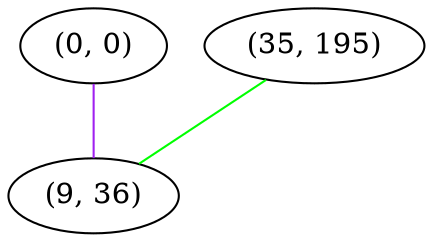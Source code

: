 graph "" {
"(0, 0)";
"(35, 195)";
"(9, 36)";
"(0, 0)" -- "(9, 36)"  [color=purple, key=0, weight=4];
"(35, 195)" -- "(9, 36)"  [color=green, key=0, weight=2];
}
